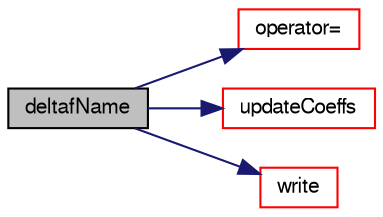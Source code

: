 digraph "deltafName"
{
  bgcolor="transparent";
  edge [fontname="FreeSans",fontsize="10",labelfontname="FreeSans",labelfontsize="10"];
  node [fontname="FreeSans",fontsize="10",shape=record];
  rankdir="LR";
  Node35 [label="deltafName",height=0.2,width=0.4,color="black", fillcolor="grey75", style="filled", fontcolor="black"];
  Node35 -> Node36 [color="midnightblue",fontsize="10",style="solid",fontname="FreeSans"];
  Node36 [label="operator=",height=0.2,width=0.4,color="red",URL="$a29022.html#ac6e6d24b5f1a53d97efd5c64cfe58ace"];
  Node35 -> Node39 [color="midnightblue",fontsize="10",style="solid",fontname="FreeSans"];
  Node39 [label="updateCoeffs",height=0.2,width=0.4,color="red",URL="$a29022.html#a7e24eafac629d3733181cd942d4c902f",tooltip="Update the coefficients associated with the patch field. "];
  Node35 -> Node41 [color="midnightblue",fontsize="10",style="solid",fontname="FreeSans"];
  Node41 [label="write",height=0.2,width=0.4,color="red",URL="$a29022.html#a293fdfec8bdfbd5c3913ab4c9f3454ff",tooltip="Write. "];
}
